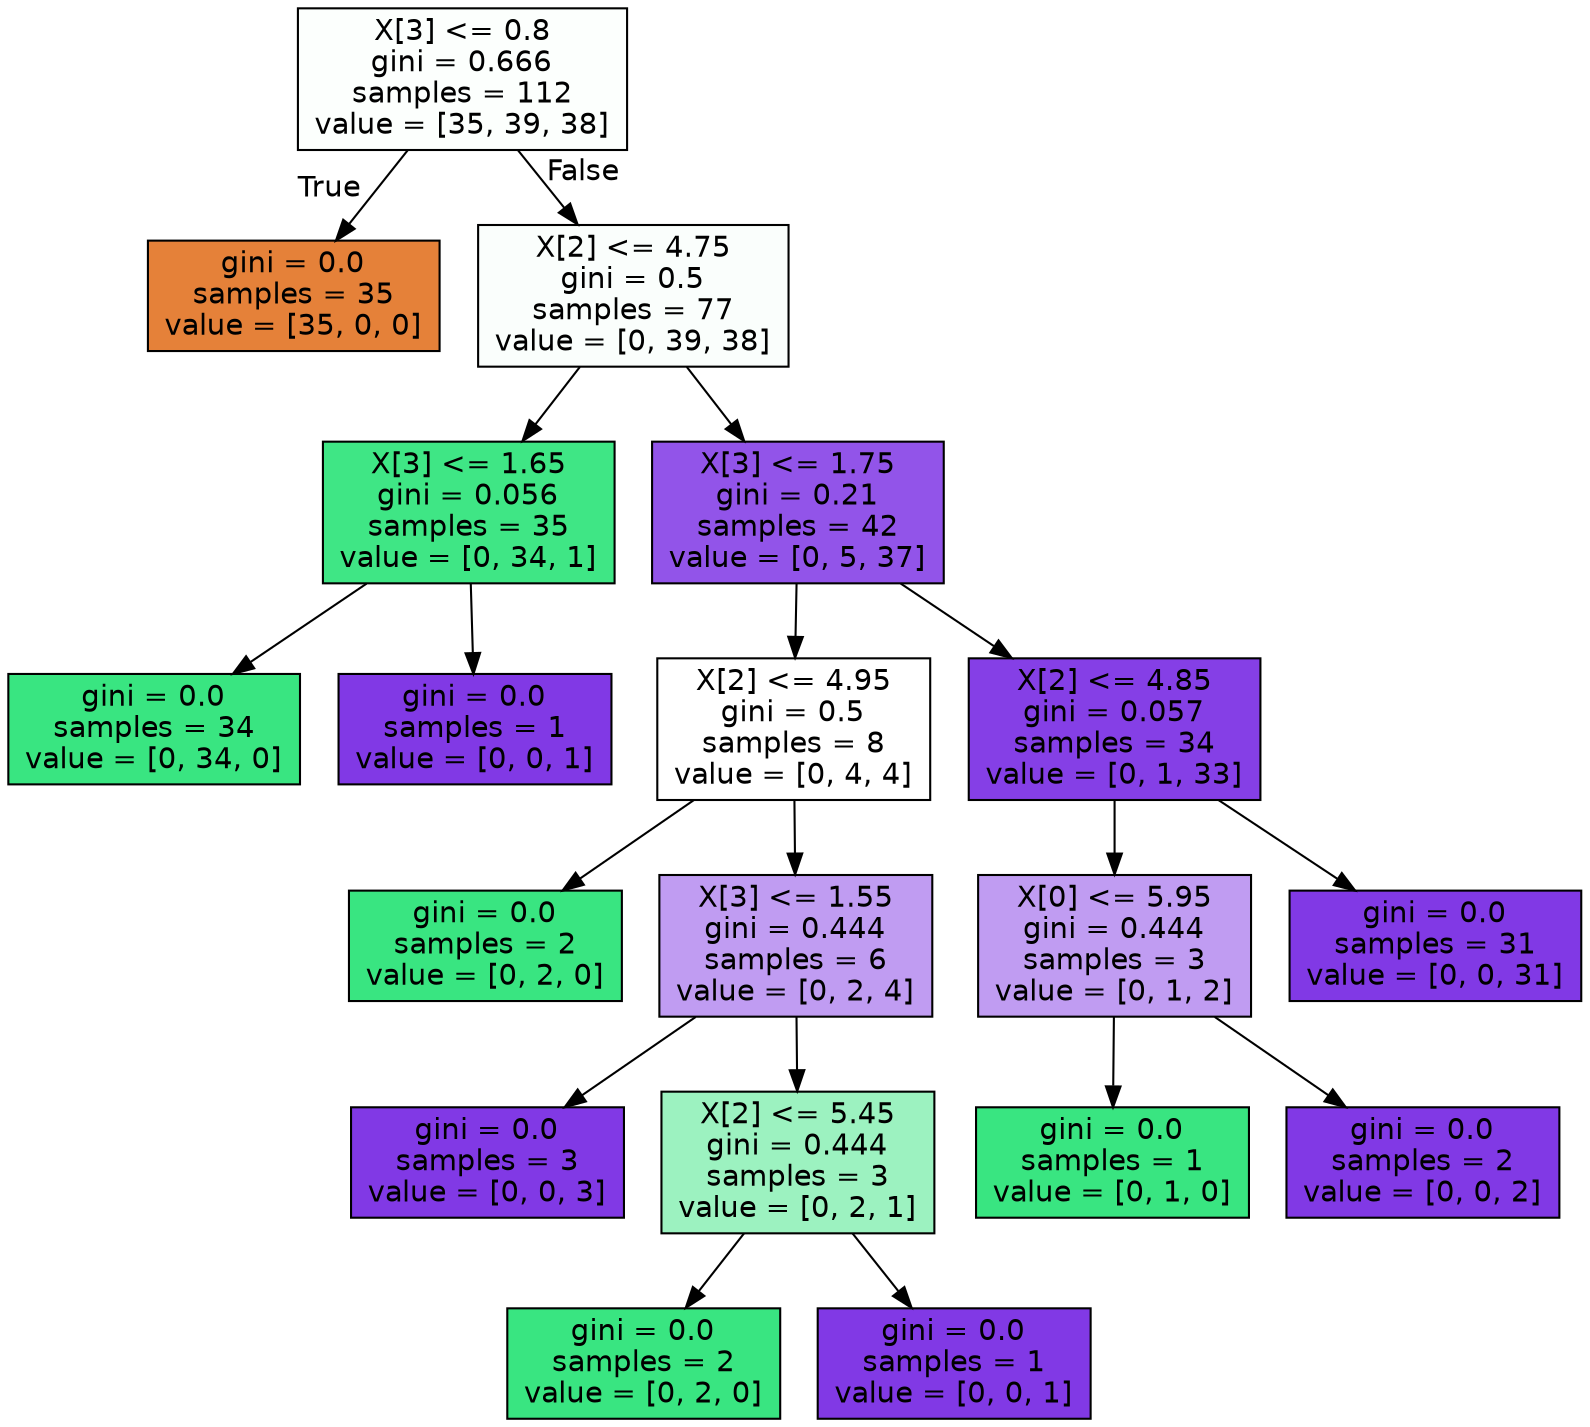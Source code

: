 digraph Tree {
node [shape=box, style="filled", color="black", fontname="helvetica"] ;
edge [fontname="helvetica"] ;
0 [label="X[3] <= 0.8\ngini = 0.666\nsamples = 112\nvalue = [35, 39, 38]", fillcolor="#fcfffd"] ;
1 [label="gini = 0.0\nsamples = 35\nvalue = [35, 0, 0]", fillcolor="#e58139"] ;
0 -> 1 [labeldistance=2.5, labelangle=45, headlabel="True"] ;
2 [label="X[2] <= 4.75\ngini = 0.5\nsamples = 77\nvalue = [0, 39, 38]", fillcolor="#fafefc"] ;
0 -> 2 [labeldistance=2.5, labelangle=-45, headlabel="False"] ;
3 [label="X[3] <= 1.65\ngini = 0.056\nsamples = 35\nvalue = [0, 34, 1]", fillcolor="#3fe685"] ;
2 -> 3 ;
4 [label="gini = 0.0\nsamples = 34\nvalue = [0, 34, 0]", fillcolor="#39e581"] ;
3 -> 4 ;
5 [label="gini = 0.0\nsamples = 1\nvalue = [0, 0, 1]", fillcolor="#8139e5"] ;
3 -> 5 ;
6 [label="X[3] <= 1.75\ngini = 0.21\nsamples = 42\nvalue = [0, 5, 37]", fillcolor="#9254e9"] ;
2 -> 6 ;
7 [label="X[2] <= 4.95\ngini = 0.5\nsamples = 8\nvalue = [0, 4, 4]", fillcolor="#ffffff"] ;
6 -> 7 ;
8 [label="gini = 0.0\nsamples = 2\nvalue = [0, 2, 0]", fillcolor="#39e581"] ;
7 -> 8 ;
9 [label="X[3] <= 1.55\ngini = 0.444\nsamples = 6\nvalue = [0, 2, 4]", fillcolor="#c09cf2"] ;
7 -> 9 ;
10 [label="gini = 0.0\nsamples = 3\nvalue = [0, 0, 3]", fillcolor="#8139e5"] ;
9 -> 10 ;
11 [label="X[2] <= 5.45\ngini = 0.444\nsamples = 3\nvalue = [0, 2, 1]", fillcolor="#9cf2c0"] ;
9 -> 11 ;
12 [label="gini = 0.0\nsamples = 2\nvalue = [0, 2, 0]", fillcolor="#39e581"] ;
11 -> 12 ;
13 [label="gini = 0.0\nsamples = 1\nvalue = [0, 0, 1]", fillcolor="#8139e5"] ;
11 -> 13 ;
14 [label="X[2] <= 4.85\ngini = 0.057\nsamples = 34\nvalue = [0, 1, 33]", fillcolor="#853fe6"] ;
6 -> 14 ;
15 [label="X[0] <= 5.95\ngini = 0.444\nsamples = 3\nvalue = [0, 1, 2]", fillcolor="#c09cf2"] ;
14 -> 15 ;
16 [label="gini = 0.0\nsamples = 1\nvalue = [0, 1, 0]", fillcolor="#39e581"] ;
15 -> 16 ;
17 [label="gini = 0.0\nsamples = 2\nvalue = [0, 0, 2]", fillcolor="#8139e5"] ;
15 -> 17 ;
18 [label="gini = 0.0\nsamples = 31\nvalue = [0, 0, 31]", fillcolor="#8139e5"] ;
14 -> 18 ;
}